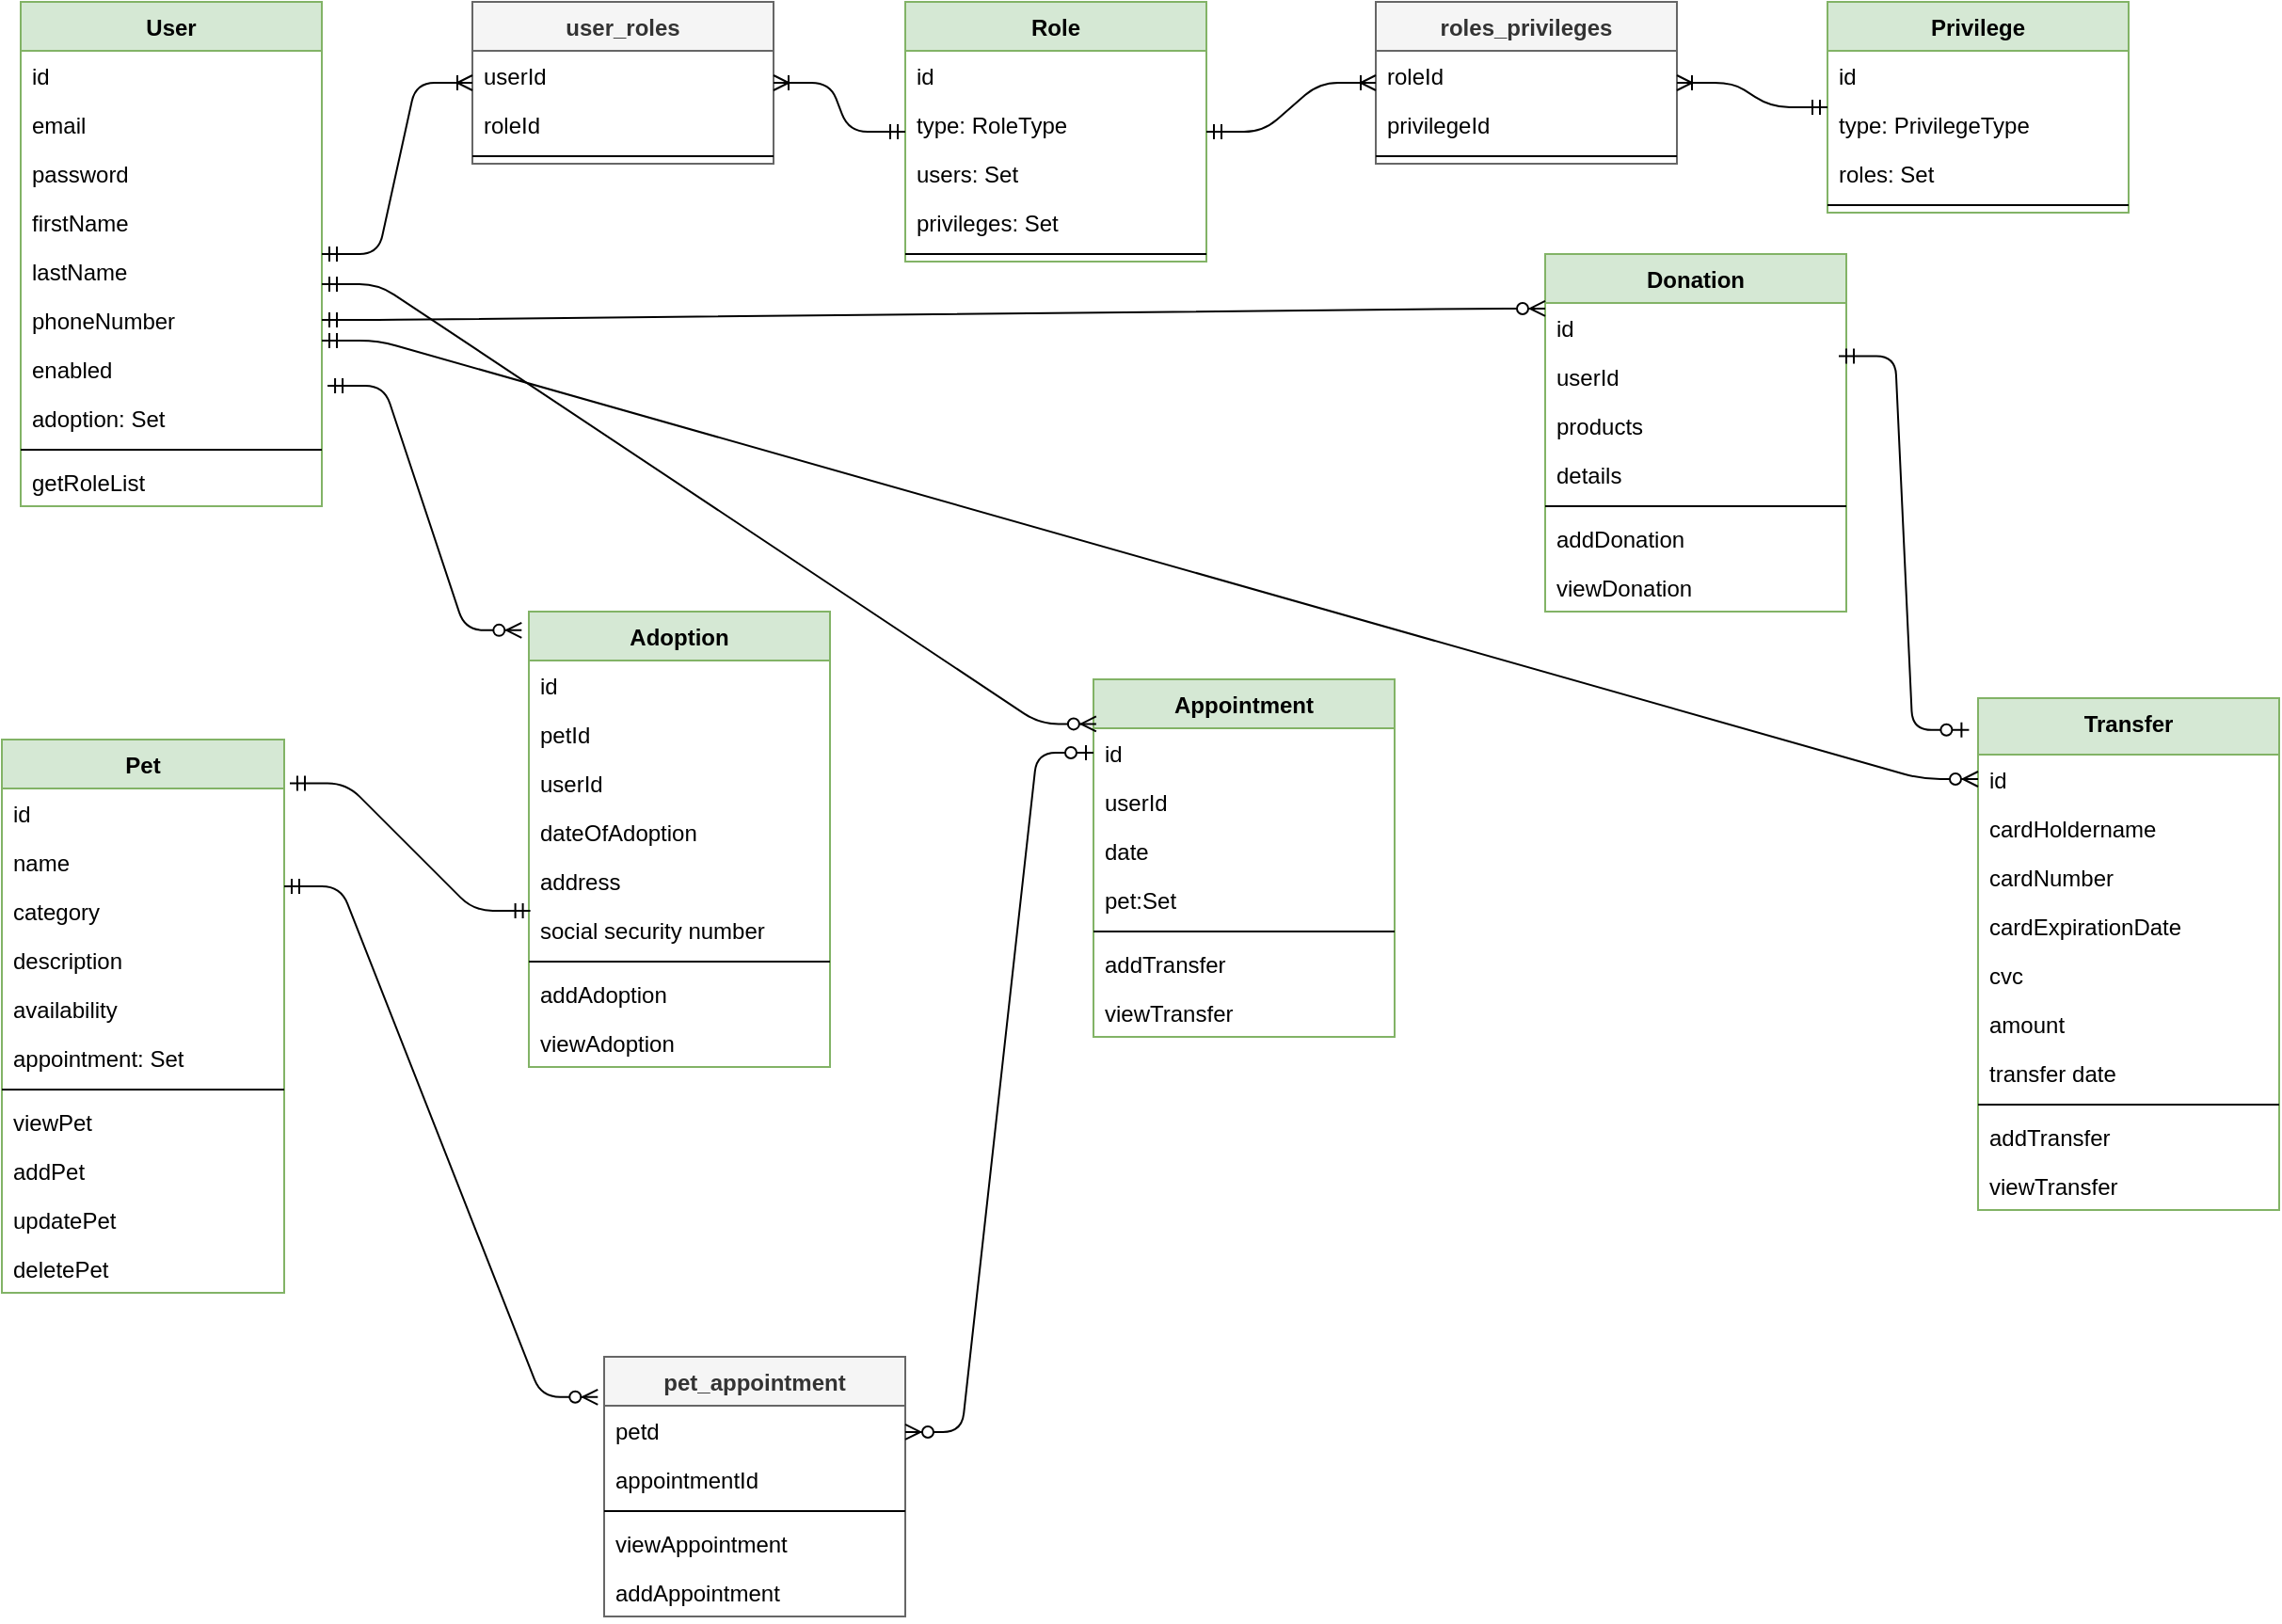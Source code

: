 <mxfile version="14.7.4" type="embed" pages="2"><diagram id="1iNeDtqRumntLxgnwPfv" name="db"><mxGraphModel dx="2181" dy="1061" grid="1" gridSize="10" guides="1" tooltips="1" connect="1" arrows="1" fold="1" page="1" pageScale="1" pageWidth="850" pageHeight="1100" math="0" shadow="0"><root><mxCell id="0"/><mxCell id="1" parent="0"/><mxCell id="108" value="User" style="swimlane;fontStyle=1;align=center;verticalAlign=top;childLayout=stackLayout;horizontal=1;startSize=26;horizontalStack=0;resizeParent=1;resizeParentMax=0;resizeLast=0;collapsible=1;marginBottom=0;fillColor=#d5e8d4;strokeColor=#82b366;" parent="1" vertex="1"><mxGeometry x="40" y="40" width="160" height="268" as="geometry"/></mxCell><mxCell id="109" value="id" style="text;strokeColor=none;fillColor=none;align=left;verticalAlign=top;spacingLeft=4;spacingRight=4;overflow=hidden;rotatable=0;points=[[0,0.5],[1,0.5]];portConstraint=eastwest;" parent="108" vertex="1"><mxGeometry y="26" width="160" height="26" as="geometry"/></mxCell><mxCell id="110" value="email" style="text;strokeColor=none;fillColor=none;align=left;verticalAlign=top;spacingLeft=4;spacingRight=4;overflow=hidden;rotatable=0;points=[[0,0.5],[1,0.5]];portConstraint=eastwest;" parent="108" vertex="1"><mxGeometry y="52" width="160" height="26" as="geometry"/></mxCell><mxCell id="111" value="password" style="text;strokeColor=none;fillColor=none;align=left;verticalAlign=top;spacingLeft=4;spacingRight=4;overflow=hidden;rotatable=0;points=[[0,0.5],[1,0.5]];portConstraint=eastwest;" parent="108" vertex="1"><mxGeometry y="78" width="160" height="26" as="geometry"/></mxCell><mxCell id="113" value="firstName" style="text;strokeColor=none;fillColor=none;align=left;verticalAlign=top;spacingLeft=4;spacingRight=4;overflow=hidden;rotatable=0;points=[[0,0.5],[1,0.5]];portConstraint=eastwest;" parent="108" vertex="1"><mxGeometry y="104" width="160" height="26" as="geometry"/></mxCell><mxCell id="114" value="lastName" style="text;strokeColor=none;fillColor=none;align=left;verticalAlign=top;spacingLeft=4;spacingRight=4;overflow=hidden;rotatable=0;points=[[0,0.5],[1,0.5]];portConstraint=eastwest;" parent="108" vertex="1"><mxGeometry y="130" width="160" height="26" as="geometry"/></mxCell><mxCell id="115" value="phoneNumber" style="text;strokeColor=none;fillColor=none;align=left;verticalAlign=top;spacingLeft=4;spacingRight=4;overflow=hidden;rotatable=0;points=[[0,0.5],[1,0.5]];portConstraint=eastwest;" parent="108" vertex="1"><mxGeometry y="156" width="160" height="26" as="geometry"/></mxCell><mxCell id="183" value="enabled" style="text;strokeColor=none;fillColor=none;align=left;verticalAlign=top;spacingLeft=4;spacingRight=4;overflow=hidden;rotatable=0;points=[[0,0.5],[1,0.5]];portConstraint=eastwest;" parent="108" vertex="1"><mxGeometry y="182" width="160" height="26" as="geometry"/></mxCell><mxCell id="208" value="adoption: Set" style="text;strokeColor=none;fillColor=none;align=left;verticalAlign=top;spacingLeft=4;spacingRight=4;overflow=hidden;rotatable=0;points=[[0,0.5],[1,0.5]];portConstraint=eastwest;" parent="108" vertex="1"><mxGeometry y="208" width="160" height="26" as="geometry"/></mxCell><mxCell id="116" value="" style="line;strokeWidth=1;fillColor=none;align=left;verticalAlign=middle;spacingTop=-1;spacingLeft=3;spacingRight=3;rotatable=0;labelPosition=right;points=[];portConstraint=eastwest;" parent="108" vertex="1"><mxGeometry y="234" width="160" height="8" as="geometry"/></mxCell><mxCell id="117" value="getRoleList" style="text;strokeColor=none;fillColor=none;align=left;verticalAlign=top;spacingLeft=4;spacingRight=4;overflow=hidden;rotatable=0;points=[[0,0.5],[1,0.5]];portConstraint=eastwest;" parent="108" vertex="1"><mxGeometry y="242" width="160" height="26" as="geometry"/></mxCell><mxCell id="131" value="Role" style="swimlane;fontStyle=1;align=center;verticalAlign=top;childLayout=stackLayout;horizontal=1;startSize=26;horizontalStack=0;resizeParent=1;resizeParentMax=0;resizeLast=0;collapsible=1;marginBottom=0;fillColor=#d5e8d4;strokeColor=#82b366;" parent="1" vertex="1"><mxGeometry x="510" y="40" width="160" height="138" as="geometry"/></mxCell><mxCell id="132" value="id" style="text;strokeColor=none;fillColor=none;align=left;verticalAlign=top;spacingLeft=4;spacingRight=4;overflow=hidden;rotatable=0;points=[[0,0.5],[1,0.5]];portConstraint=eastwest;" parent="131" vertex="1"><mxGeometry y="26" width="160" height="26" as="geometry"/></mxCell><mxCell id="133" value="type: RoleType" style="text;strokeColor=none;fillColor=none;align=left;verticalAlign=top;spacingLeft=4;spacingRight=4;overflow=hidden;rotatable=0;points=[[0,0.5],[1,0.5]];portConstraint=eastwest;" parent="131" vertex="1"><mxGeometry y="52" width="160" height="26" as="geometry"/></mxCell><mxCell id="138" value="users: Set" style="text;strokeColor=none;fillColor=none;align=left;verticalAlign=top;spacingLeft=4;spacingRight=4;overflow=hidden;rotatable=0;points=[[0,0.5],[1,0.5]];portConstraint=eastwest;" parent="131" vertex="1"><mxGeometry y="78" width="160" height="26" as="geometry"/></mxCell><mxCell id="152" value="privileges: Set" style="text;strokeColor=none;fillColor=none;align=left;verticalAlign=top;spacingLeft=4;spacingRight=4;overflow=hidden;rotatable=0;points=[[0,0.5],[1,0.5]];portConstraint=eastwest;" parent="131" vertex="1"><mxGeometry y="104" width="160" height="26" as="geometry"/></mxCell><mxCell id="139" value="" style="line;strokeWidth=1;fillColor=none;align=left;verticalAlign=middle;spacingTop=-1;spacingLeft=3;spacingRight=3;rotatable=0;labelPosition=right;points=[];portConstraint=eastwest;" parent="131" vertex="1"><mxGeometry y="130" width="160" height="8" as="geometry"/></mxCell><mxCell id="154" value="Privilege" style="swimlane;fontStyle=1;align=center;verticalAlign=top;childLayout=stackLayout;horizontal=1;startSize=26;horizontalStack=0;resizeParent=1;resizeParentMax=0;resizeLast=0;collapsible=1;marginBottom=0;fillColor=#d5e8d4;strokeColor=#82b366;" parent="1" vertex="1"><mxGeometry x="1000" y="40" width="160" height="112" as="geometry"/></mxCell><mxCell id="155" value="id" style="text;strokeColor=none;fillColor=none;align=left;verticalAlign=top;spacingLeft=4;spacingRight=4;overflow=hidden;rotatable=0;points=[[0,0.5],[1,0.5]];portConstraint=eastwest;" parent="154" vertex="1"><mxGeometry y="26" width="160" height="26" as="geometry"/></mxCell><mxCell id="156" value="type: PrivilegeType" style="text;strokeColor=none;fillColor=none;align=left;verticalAlign=top;spacingLeft=4;spacingRight=4;overflow=hidden;rotatable=0;points=[[0,0.5],[1,0.5]];portConstraint=eastwest;" parent="154" vertex="1"><mxGeometry y="52" width="160" height="26" as="geometry"/></mxCell><mxCell id="158" value="roles: Set" style="text;strokeColor=none;fillColor=none;align=left;verticalAlign=top;spacingLeft=4;spacingRight=4;overflow=hidden;rotatable=0;points=[[0,0.5],[1,0.5]];portConstraint=eastwest;" parent="154" vertex="1"><mxGeometry y="78" width="160" height="26" as="geometry"/></mxCell><mxCell id="160" value="" style="line;strokeWidth=1;fillColor=none;align=left;verticalAlign=middle;spacingTop=-1;spacingLeft=3;spacingRight=3;rotatable=0;labelPosition=right;points=[];portConstraint=eastwest;" parent="154" vertex="1"><mxGeometry y="104" width="160" height="8" as="geometry"/></mxCell><mxCell id="162" value="roles_privileges" style="swimlane;fontStyle=1;align=center;verticalAlign=top;childLayout=stackLayout;horizontal=1;startSize=26;horizontalStack=0;resizeParent=1;resizeParentMax=0;resizeLast=0;collapsible=1;marginBottom=0;fillColor=#f5f5f5;strokeColor=#666666;fontColor=#333333;" parent="1" vertex="1"><mxGeometry x="760" y="40" width="160" height="86" as="geometry"/></mxCell><mxCell id="163" value="roleId" style="text;strokeColor=none;fillColor=none;align=left;verticalAlign=top;spacingLeft=4;spacingRight=4;overflow=hidden;rotatable=0;points=[[0,0.5],[1,0.5]];portConstraint=eastwest;" parent="162" vertex="1"><mxGeometry y="26" width="160" height="26" as="geometry"/></mxCell><mxCell id="164" value="privilegeId" style="text;strokeColor=none;fillColor=none;align=left;verticalAlign=top;spacingLeft=4;spacingRight=4;overflow=hidden;rotatable=0;points=[[0,0.5],[1,0.5]];portConstraint=eastwest;" parent="162" vertex="1"><mxGeometry y="52" width="160" height="26" as="geometry"/></mxCell><mxCell id="168" value="" style="line;strokeWidth=1;fillColor=none;align=left;verticalAlign=middle;spacingTop=-1;spacingLeft=3;spacingRight=3;rotatable=0;labelPosition=right;points=[];portConstraint=eastwest;" parent="162" vertex="1"><mxGeometry y="78" width="160" height="8" as="geometry"/></mxCell><mxCell id="171" value="user_roles" style="swimlane;fontStyle=1;align=center;verticalAlign=top;childLayout=stackLayout;horizontal=1;startSize=26;horizontalStack=0;resizeParent=1;resizeParentMax=0;resizeLast=0;collapsible=1;marginBottom=0;fillColor=#f5f5f5;strokeColor=#666666;fontColor=#333333;" parent="1" vertex="1"><mxGeometry x="280" y="40" width="160" height="86" as="geometry"/></mxCell><mxCell id="172" value="userId" style="text;strokeColor=none;fillColor=none;align=left;verticalAlign=top;spacingLeft=4;spacingRight=4;overflow=hidden;rotatable=0;points=[[0,0.5],[1,0.5]];portConstraint=eastwest;" parent="171" vertex="1"><mxGeometry y="26" width="160" height="26" as="geometry"/></mxCell><mxCell id="173" value="roleId" style="text;strokeColor=none;fillColor=none;align=left;verticalAlign=top;spacingLeft=4;spacingRight=4;overflow=hidden;rotatable=0;points=[[0,0.5],[1,0.5]];portConstraint=eastwest;" parent="171" vertex="1"><mxGeometry y="52" width="160" height="26" as="geometry"/></mxCell><mxCell id="174" value="" style="line;strokeWidth=1;fillColor=none;align=left;verticalAlign=middle;spacingTop=-1;spacingLeft=3;spacingRight=3;rotatable=0;labelPosition=right;points=[];portConstraint=eastwest;" parent="171" vertex="1"><mxGeometry y="78" width="160" height="8" as="geometry"/></mxCell><mxCell id="176" value="" style="edgeStyle=entityRelationEdgeStyle;fontSize=12;html=1;endArrow=ERoneToMany;startArrow=ERmandOne;" parent="1" source="108" target="171" edge="1"><mxGeometry width="100" height="100" relative="1" as="geometry"><mxPoint x="300" y="245" as="sourcePoint"/><mxPoint x="400" y="245" as="targetPoint"/></mxGeometry></mxCell><mxCell id="177" value="" style="edgeStyle=entityRelationEdgeStyle;fontSize=12;html=1;endArrow=ERoneToMany;startArrow=ERmandOne;" parent="1" source="131" target="171" edge="1"><mxGeometry width="100" height="100" relative="1" as="geometry"><mxPoint x="480" y="215" as="sourcePoint"/><mxPoint x="440" y="308" as="targetPoint"/></mxGeometry></mxCell><mxCell id="178" value="" style="edgeStyle=entityRelationEdgeStyle;fontSize=12;html=1;endArrow=ERoneToMany;startArrow=ERmandOne;" parent="1" source="131" target="162" edge="1"><mxGeometry width="100" height="100" relative="1" as="geometry"><mxPoint x="600" y="344.0" as="sourcePoint"/><mxPoint x="670" y="305" as="targetPoint"/></mxGeometry></mxCell><mxCell id="179" value="" style="edgeStyle=entityRelationEdgeStyle;fontSize=12;html=1;endArrow=ERoneToMany;startArrow=ERmandOne;" parent="1" source="154" target="162" edge="1"><mxGeometry width="100" height="100" relative="1" as="geometry"><mxPoint x="940" y="425.0" as="sourcePoint"/><mxPoint x="830" y="425" as="targetPoint"/></mxGeometry></mxCell><mxCell id="184" value="Pet" style="swimlane;fontStyle=1;align=center;verticalAlign=top;childLayout=stackLayout;horizontal=1;startSize=26;horizontalStack=0;resizeParent=1;resizeParentMax=0;resizeLast=0;collapsible=1;marginBottom=0;fillColor=#d5e8d4;strokeColor=#82b366;" parent="1" vertex="1"><mxGeometry x="30" y="432" width="150" height="294" as="geometry"/></mxCell><mxCell id="185" value="id" style="text;strokeColor=none;fillColor=none;align=left;verticalAlign=top;spacingLeft=4;spacingRight=4;overflow=hidden;rotatable=0;points=[[0,0.5],[1,0.5]];portConstraint=eastwest;" parent="184" vertex="1"><mxGeometry y="26" width="150" height="26" as="geometry"/></mxCell><mxCell id="186" value="name" style="text;strokeColor=none;fillColor=none;align=left;verticalAlign=top;spacingLeft=4;spacingRight=4;overflow=hidden;rotatable=0;points=[[0,0.5],[1,0.5]];portConstraint=eastwest;" parent="184" vertex="1"><mxGeometry y="52" width="150" height="26" as="geometry"/></mxCell><mxCell id="188" value="category" style="text;strokeColor=none;fillColor=none;align=left;verticalAlign=top;spacingLeft=4;spacingRight=4;overflow=hidden;rotatable=0;points=[[0,0.5],[1,0.5]];portConstraint=eastwest;" parent="184" vertex="1"><mxGeometry y="78" width="150" height="26" as="geometry"/></mxCell><mxCell id="187" value="description" style="text;strokeColor=none;fillColor=none;align=left;verticalAlign=top;spacingLeft=4;spacingRight=4;overflow=hidden;rotatable=0;points=[[0,0.5],[1,0.5]];portConstraint=eastwest;" parent="184" vertex="1"><mxGeometry y="104" width="150" height="26" as="geometry"/></mxCell><mxCell id="271" value="availability" style="text;strokeColor=none;fillColor=none;align=left;verticalAlign=top;spacingLeft=4;spacingRight=4;overflow=hidden;rotatable=0;points=[[0,0.5],[1,0.5]];portConstraint=eastwest;" vertex="1" parent="184"><mxGeometry y="130" width="150" height="26" as="geometry"/></mxCell><mxCell id="258" value="appointment: Set" style="text;strokeColor=none;fillColor=none;align=left;verticalAlign=top;spacingLeft=4;spacingRight=4;overflow=hidden;rotatable=0;points=[[0,0.5],[1,0.5]];portConstraint=eastwest;" parent="184" vertex="1"><mxGeometry y="156" width="150" height="26" as="geometry"/></mxCell><mxCell id="190" value="" style="line;strokeWidth=1;fillColor=none;align=left;verticalAlign=middle;spacingTop=-1;spacingLeft=3;spacingRight=3;rotatable=0;labelPosition=right;points=[];portConstraint=eastwest;" parent="184" vertex="1"><mxGeometry y="182" width="150" height="8" as="geometry"/></mxCell><mxCell id="194" value="viewPet" style="text;strokeColor=none;fillColor=none;align=left;verticalAlign=top;spacingLeft=4;spacingRight=4;overflow=hidden;rotatable=0;points=[[0,0.5],[1,0.5]];portConstraint=eastwest;" parent="184" vertex="1"><mxGeometry y="190" width="150" height="26" as="geometry"/></mxCell><mxCell id="191" value="addPet" style="text;strokeColor=none;fillColor=none;align=left;verticalAlign=top;spacingLeft=4;spacingRight=4;overflow=hidden;rotatable=0;points=[[0,0.5],[1,0.5]];portConstraint=eastwest;" parent="184" vertex="1"><mxGeometry y="216" width="150" height="26" as="geometry"/></mxCell><mxCell id="192" value="updatePet" style="text;strokeColor=none;fillColor=none;align=left;verticalAlign=top;spacingLeft=4;spacingRight=4;overflow=hidden;rotatable=0;points=[[0,0.5],[1,0.5]];portConstraint=eastwest;" parent="184" vertex="1"><mxGeometry y="242" width="150" height="26" as="geometry"/></mxCell><mxCell id="193" value="deletePet" style="text;strokeColor=none;fillColor=none;align=left;verticalAlign=top;spacingLeft=4;spacingRight=4;overflow=hidden;rotatable=0;points=[[0,0.5],[1,0.5]];portConstraint=eastwest;" parent="184" vertex="1"><mxGeometry y="268" width="150" height="26" as="geometry"/></mxCell><mxCell id="195" value="Adoption" style="swimlane;fontStyle=1;align=center;verticalAlign=top;childLayout=stackLayout;horizontal=1;startSize=26;horizontalStack=0;resizeParent=1;resizeParentMax=0;resizeLast=0;collapsible=1;marginBottom=0;fillColor=#d5e8d4;strokeColor=#82b366;" parent="1" vertex="1"><mxGeometry x="310" y="364" width="160" height="242" as="geometry"/></mxCell><mxCell id="196" value="id" style="text;strokeColor=none;fillColor=none;align=left;verticalAlign=top;spacingLeft=4;spacingRight=4;overflow=hidden;rotatable=0;points=[[0,0.5],[1,0.5]];portConstraint=eastwest;" parent="195" vertex="1"><mxGeometry y="26" width="160" height="26" as="geometry"/></mxCell><mxCell id="206" value="petId" style="text;strokeColor=none;fillColor=none;align=left;verticalAlign=top;spacingLeft=4;spacingRight=4;overflow=hidden;rotatable=0;points=[[0,0.5],[1,0.5]];portConstraint=eastwest;" parent="195" vertex="1"><mxGeometry y="52" width="160" height="26" as="geometry"/></mxCell><mxCell id="207" value="userId" style="text;strokeColor=none;fillColor=none;align=left;verticalAlign=top;spacingLeft=4;spacingRight=4;overflow=hidden;rotatable=0;points=[[0,0.5],[1,0.5]];portConstraint=eastwest;" parent="195" vertex="1"><mxGeometry y="78" width="160" height="26" as="geometry"/></mxCell><mxCell id="197" value="dateOfAdoption" style="text;strokeColor=none;fillColor=none;align=left;verticalAlign=top;spacingLeft=4;spacingRight=4;overflow=hidden;rotatable=0;points=[[0,0.5],[1,0.5]];portConstraint=eastwest;" parent="195" vertex="1"><mxGeometry y="104" width="160" height="26" as="geometry"/></mxCell><mxCell id="199" value="address" style="text;strokeColor=none;fillColor=none;align=left;verticalAlign=top;spacingLeft=4;spacingRight=4;overflow=hidden;rotatable=0;points=[[0,0.5],[1,0.5]];portConstraint=eastwest;" parent="195" vertex="1"><mxGeometry y="130" width="160" height="26" as="geometry"/></mxCell><mxCell id="205" value="social security number" style="text;strokeColor=none;fillColor=none;align=left;verticalAlign=top;spacingLeft=4;spacingRight=4;overflow=hidden;rotatable=0;points=[[0,0.5],[1,0.5]];portConstraint=eastwest;" parent="195" vertex="1"><mxGeometry y="156" width="160" height="26" as="geometry"/></mxCell><mxCell id="200" value="" style="line;strokeWidth=1;fillColor=none;align=left;verticalAlign=middle;spacingTop=-1;spacingLeft=3;spacingRight=3;rotatable=0;labelPosition=right;points=[];portConstraint=eastwest;" parent="195" vertex="1"><mxGeometry y="182" width="160" height="8" as="geometry"/></mxCell><mxCell id="209" value="addAdoption" style="text;strokeColor=none;fillColor=none;align=left;verticalAlign=top;spacingLeft=4;spacingRight=4;overflow=hidden;rotatable=0;points=[[0,0.5],[1,0.5]];portConstraint=eastwest;" parent="195" vertex="1"><mxGeometry y="190" width="160" height="26" as="geometry"/></mxCell><mxCell id="203" value="viewAdoption" style="text;strokeColor=none;fillColor=none;align=left;verticalAlign=top;spacingLeft=4;spacingRight=4;overflow=hidden;rotatable=0;points=[[0,0.5],[1,0.5]];portConstraint=eastwest;" parent="195" vertex="1"><mxGeometry y="216" width="160" height="26" as="geometry"/></mxCell><mxCell id="211" value="" style="edgeStyle=entityRelationEdgeStyle;fontSize=12;html=1;endArrow=ERmandOne;startArrow=ERmandOne;entryX=0.005;entryY=1.115;entryDx=0;entryDy=0;entryPerimeter=0;exitX=1.02;exitY=0.079;exitDx=0;exitDy=0;exitPerimeter=0;" parent="1" source="184" edge="1"><mxGeometry width="100" height="100" relative="1" as="geometry"><mxPoint x="200" y="420" as="sourcePoint"/><mxPoint x="310.8" y="522.99" as="targetPoint"/></mxGeometry></mxCell><mxCell id="212" value="Donation" style="swimlane;fontStyle=1;align=center;verticalAlign=top;childLayout=stackLayout;horizontal=1;startSize=26;horizontalStack=0;resizeParent=1;resizeParentMax=0;resizeLast=0;collapsible=1;marginBottom=0;fillColor=#d5e8d4;strokeColor=#82b366;" parent="1" vertex="1"><mxGeometry x="850" y="174" width="160" height="190" as="geometry"/></mxCell><mxCell id="213" value="id" style="text;strokeColor=none;fillColor=none;align=left;verticalAlign=top;spacingLeft=4;spacingRight=4;overflow=hidden;rotatable=0;points=[[0,0.5],[1,0.5]];portConstraint=eastwest;" parent="212" vertex="1"><mxGeometry y="26" width="160" height="26" as="geometry"/></mxCell><mxCell id="215" value="userId" style="text;strokeColor=none;fillColor=none;align=left;verticalAlign=top;spacingLeft=4;spacingRight=4;overflow=hidden;rotatable=0;points=[[0,0.5],[1,0.5]];portConstraint=eastwest;" parent="212" vertex="1"><mxGeometry y="52" width="160" height="26" as="geometry"/></mxCell><mxCell id="216" value="products" style="text;strokeColor=none;fillColor=none;align=left;verticalAlign=top;spacingLeft=4;spacingRight=4;overflow=hidden;rotatable=0;points=[[0,0.5],[1,0.5]];portConstraint=eastwest;" parent="212" vertex="1"><mxGeometry y="78" width="160" height="26" as="geometry"/></mxCell><mxCell id="217" value="details" style="text;strokeColor=none;fillColor=none;align=left;verticalAlign=top;spacingLeft=4;spacingRight=4;overflow=hidden;rotatable=0;points=[[0,0.5],[1,0.5]];portConstraint=eastwest;" parent="212" vertex="1"><mxGeometry y="104" width="160" height="26" as="geometry"/></mxCell><mxCell id="221" value="" style="line;strokeWidth=1;fillColor=none;align=left;verticalAlign=middle;spacingTop=-1;spacingLeft=3;spacingRight=3;rotatable=0;labelPosition=right;points=[];portConstraint=eastwest;" parent="212" vertex="1"><mxGeometry y="130" width="160" height="8" as="geometry"/></mxCell><mxCell id="222" value="addDonation" style="text;strokeColor=none;fillColor=none;align=left;verticalAlign=top;spacingLeft=4;spacingRight=4;overflow=hidden;rotatable=0;points=[[0,0.5],[1,0.5]];portConstraint=eastwest;" parent="212" vertex="1"><mxGeometry y="138" width="160" height="26" as="geometry"/></mxCell><mxCell id="223" value="viewDonation" style="text;strokeColor=none;fillColor=none;align=left;verticalAlign=top;spacingLeft=4;spacingRight=4;overflow=hidden;rotatable=0;points=[[0,0.5],[1,0.5]];portConstraint=eastwest;" parent="212" vertex="1"><mxGeometry y="164" width="160" height="26" as="geometry"/></mxCell><mxCell id="225" value="" style="edgeStyle=entityRelationEdgeStyle;fontSize=12;html=1;endArrow=ERzeroToMany;startArrow=ERmandOne;exitX=1;exitY=0.5;exitDx=0;exitDy=0;entryX=0;entryY=0.115;entryDx=0;entryDy=0;entryPerimeter=0;" parent="1" source="115" target="213" edge="1"><mxGeometry width="100" height="100" relative="1" as="geometry"><mxPoint x="420" y="420" as="sourcePoint"/><mxPoint x="520" y="320" as="targetPoint"/></mxGeometry></mxCell><mxCell id="226" value="" style="edgeStyle=entityRelationEdgeStyle;fontSize=12;html=1;endArrow=ERzeroToMany;startArrow=ERmandOne;exitX=1.019;exitY=0.846;exitDx=0;exitDy=0;exitPerimeter=0;entryX=-0.024;entryY=0.041;entryDx=0;entryDy=0;entryPerimeter=0;" parent="1" source="183" target="195" edge="1"><mxGeometry width="100" height="100" relative="1" as="geometry"><mxPoint x="-30" y="290" as="sourcePoint"/><mxPoint x="290" y="401" as="targetPoint"/></mxGeometry></mxCell><mxCell id="227" value="Transfer" style="swimlane;fontStyle=1;align=center;verticalAlign=top;childLayout=stackLayout;horizontal=1;startSize=30;horizontalStack=0;resizeParent=1;resizeParentMax=0;resizeLast=0;collapsible=1;marginBottom=0;fillColor=#d5e8d4;strokeColor=#82b366;" parent="1" vertex="1"><mxGeometry x="1080" y="410" width="160" height="272" as="geometry"/></mxCell><mxCell id="228" value="id" style="text;strokeColor=none;fillColor=none;align=left;verticalAlign=top;spacingLeft=4;spacingRight=4;overflow=hidden;rotatable=0;points=[[0,0.5],[1,0.5]];portConstraint=eastwest;" parent="227" vertex="1"><mxGeometry y="30" width="160" height="26" as="geometry"/></mxCell><mxCell id="229" value="cardHoldername" style="text;strokeColor=none;fillColor=none;align=left;verticalAlign=top;spacingLeft=4;spacingRight=4;overflow=hidden;rotatable=0;points=[[0,0.5],[1,0.5]];portConstraint=eastwest;" parent="227" vertex="1"><mxGeometry y="56" width="160" height="26" as="geometry"/></mxCell><mxCell id="230" value="cardNumber" style="text;strokeColor=none;fillColor=none;align=left;verticalAlign=top;spacingLeft=4;spacingRight=4;overflow=hidden;rotatable=0;points=[[0,0.5],[1,0.5]];portConstraint=eastwest;" parent="227" vertex="1"><mxGeometry y="82" width="160" height="26" as="geometry"/></mxCell><mxCell id="231" value="cardExpirationDate" style="text;strokeColor=none;fillColor=none;align=left;verticalAlign=top;spacingLeft=4;spacingRight=4;overflow=hidden;rotatable=0;points=[[0,0.5],[1,0.5]];portConstraint=eastwest;" parent="227" vertex="1"><mxGeometry y="108" width="160" height="26" as="geometry"/></mxCell><mxCell id="237" value="cvc" style="text;strokeColor=none;fillColor=none;align=left;verticalAlign=top;spacingLeft=4;spacingRight=4;overflow=hidden;rotatable=0;points=[[0,0.5],[1,0.5]];portConstraint=eastwest;" parent="227" vertex="1"><mxGeometry y="134" width="160" height="26" as="geometry"/></mxCell><mxCell id="272" value="amount" style="text;strokeColor=none;fillColor=none;align=left;verticalAlign=top;spacingLeft=4;spacingRight=4;overflow=hidden;rotatable=0;points=[[0,0.5],[1,0.5]];portConstraint=eastwest;" vertex="1" parent="227"><mxGeometry y="160" width="160" height="26" as="geometry"/></mxCell><mxCell id="236" value="transfer date" style="text;strokeColor=none;fillColor=none;align=left;verticalAlign=top;spacingLeft=4;spacingRight=4;overflow=hidden;rotatable=0;points=[[0,0.5],[1,0.5]];portConstraint=eastwest;" parent="227" vertex="1"><mxGeometry y="186" width="160" height="26" as="geometry"/></mxCell><mxCell id="232" value="" style="line;strokeWidth=1;fillColor=none;align=left;verticalAlign=middle;spacingTop=-1;spacingLeft=3;spacingRight=3;rotatable=0;labelPosition=right;points=[];portConstraint=eastwest;" parent="227" vertex="1"><mxGeometry y="212" width="160" height="8" as="geometry"/></mxCell><mxCell id="233" value="addTransfer" style="text;strokeColor=none;fillColor=none;align=left;verticalAlign=top;spacingLeft=4;spacingRight=4;overflow=hidden;rotatable=0;points=[[0,0.5],[1,0.5]];portConstraint=eastwest;" parent="227" vertex="1"><mxGeometry y="220" width="160" height="26" as="geometry"/></mxCell><mxCell id="234" value="viewTransfer" style="text;strokeColor=none;fillColor=none;align=left;verticalAlign=top;spacingLeft=4;spacingRight=4;overflow=hidden;rotatable=0;points=[[0,0.5],[1,0.5]];portConstraint=eastwest;" parent="227" vertex="1"><mxGeometry y="246" width="160" height="26" as="geometry"/></mxCell><mxCell id="238" value="" style="edgeStyle=entityRelationEdgeStyle;fontSize=12;html=1;endArrow=ERzeroToOne;startArrow=ERmandOne;exitX=0.975;exitY=0.086;exitDx=0;exitDy=0;exitPerimeter=0;entryX=-0.03;entryY=0.062;entryDx=0;entryDy=0;entryPerimeter=0;" parent="1" source="215" target="227" edge="1"><mxGeometry width="100" height="100" relative="1" as="geometry"><mxPoint x="700" y="462" as="sourcePoint"/><mxPoint x="800" y="362" as="targetPoint"/></mxGeometry></mxCell><mxCell id="239" value="" style="edgeStyle=entityRelationEdgeStyle;fontSize=12;html=1;endArrow=ERzeroToMany;startArrow=ERmandOne;exitX=1;exitY=0.923;exitDx=0;exitDy=0;exitPerimeter=0;entryX=0;entryY=0.5;entryDx=0;entryDy=0;" parent="1" source="115" target="228" edge="1"><mxGeometry width="100" height="100" relative="1" as="geometry"><mxPoint x="210" y="220" as="sourcePoint"/><mxPoint x="808" y="610" as="targetPoint"/></mxGeometry></mxCell><mxCell id="241" value="Appointment" style="swimlane;fontStyle=1;align=center;verticalAlign=top;childLayout=stackLayout;horizontal=1;startSize=26;horizontalStack=0;resizeParent=1;resizeParentMax=0;resizeLast=0;collapsible=1;marginBottom=0;fillColor=#d5e8d4;strokeColor=#82b366;" parent="1" vertex="1"><mxGeometry x="610" y="400" width="160" height="190" as="geometry"/></mxCell><mxCell id="242" value="id" style="text;strokeColor=none;fillColor=none;align=left;verticalAlign=top;spacingLeft=4;spacingRight=4;overflow=hidden;rotatable=0;points=[[0,0.5],[1,0.5]];portConstraint=eastwest;" parent="241" vertex="1"><mxGeometry y="26" width="160" height="26" as="geometry"/></mxCell><mxCell id="243" value="userId" style="text;strokeColor=none;fillColor=none;align=left;verticalAlign=top;spacingLeft=4;spacingRight=4;overflow=hidden;rotatable=0;points=[[0,0.5],[1,0.5]];portConstraint=eastwest;" parent="241" vertex="1"><mxGeometry y="52" width="160" height="26" as="geometry"/></mxCell><mxCell id="244" value="date" style="text;strokeColor=none;fillColor=none;align=left;verticalAlign=top;spacingLeft=4;spacingRight=4;overflow=hidden;rotatable=0;points=[[0,0.5],[1,0.5]];portConstraint=eastwest;" parent="241" vertex="1"><mxGeometry y="78" width="160" height="26" as="geometry"/></mxCell><mxCell id="246" value="pet:Set" style="text;strokeColor=none;fillColor=none;align=left;verticalAlign=top;spacingLeft=4;spacingRight=4;overflow=hidden;rotatable=0;points=[[0,0.5],[1,0.5]];portConstraint=eastwest;" parent="241" vertex="1"><mxGeometry y="104" width="160" height="26" as="geometry"/></mxCell><mxCell id="248" value="" style="line;strokeWidth=1;fillColor=none;align=left;verticalAlign=middle;spacingTop=-1;spacingLeft=3;spacingRight=3;rotatable=0;labelPosition=right;points=[];portConstraint=eastwest;" parent="241" vertex="1"><mxGeometry y="130" width="160" height="8" as="geometry"/></mxCell><mxCell id="249" value="addTransfer" style="text;strokeColor=none;fillColor=none;align=left;verticalAlign=top;spacingLeft=4;spacingRight=4;overflow=hidden;rotatable=0;points=[[0,0.5],[1,0.5]];portConstraint=eastwest;" parent="241" vertex="1"><mxGeometry y="138" width="160" height="26" as="geometry"/></mxCell><mxCell id="250" value="viewTransfer" style="text;strokeColor=none;fillColor=none;align=left;verticalAlign=top;spacingLeft=4;spacingRight=4;overflow=hidden;rotatable=0;points=[[0,0.5],[1,0.5]];portConstraint=eastwest;" parent="241" vertex="1"><mxGeometry y="164" width="160" height="26" as="geometry"/></mxCell><mxCell id="254" value="pet_appointment" style="swimlane;fontStyle=1;align=center;verticalAlign=top;childLayout=stackLayout;horizontal=1;startSize=26;horizontalStack=0;resizeParent=1;resizeParentMax=0;resizeLast=0;collapsible=1;marginBottom=0;fillColor=#f5f5f5;strokeColor=#666666;fontColor=#333333;" parent="1" vertex="1"><mxGeometry x="350" y="760" width="160" height="138" as="geometry"/></mxCell><mxCell id="255" value="petd" style="text;strokeColor=none;fillColor=none;align=left;verticalAlign=top;spacingLeft=4;spacingRight=4;overflow=hidden;rotatable=0;points=[[0,0.5],[1,0.5]];portConstraint=eastwest;" parent="254" vertex="1"><mxGeometry y="26" width="160" height="26" as="geometry"/></mxCell><mxCell id="256" value="appointmentId" style="text;strokeColor=none;fillColor=none;align=left;verticalAlign=top;spacingLeft=4;spacingRight=4;overflow=hidden;rotatable=0;points=[[0,0.5],[1,0.5]];portConstraint=eastwest;" parent="254" vertex="1"><mxGeometry y="52" width="160" height="26" as="geometry"/></mxCell><mxCell id="257" value="" style="line;strokeWidth=1;fillColor=none;align=left;verticalAlign=middle;spacingTop=-1;spacingLeft=3;spacingRight=3;rotatable=0;labelPosition=right;points=[];portConstraint=eastwest;" parent="254" vertex="1"><mxGeometry y="78" width="160" height="8" as="geometry"/></mxCell><mxCell id="263" value="viewAppointment" style="text;strokeColor=none;fillColor=none;align=left;verticalAlign=top;spacingLeft=4;spacingRight=4;overflow=hidden;rotatable=0;points=[[0,0.5],[1,0.5]];portConstraint=eastwest;" parent="254" vertex="1"><mxGeometry y="86" width="160" height="26" as="geometry"/></mxCell><mxCell id="265" value="addAppointment" style="text;strokeColor=none;fillColor=none;align=left;verticalAlign=top;spacingLeft=4;spacingRight=4;overflow=hidden;rotatable=0;points=[[0,0.5],[1,0.5]];portConstraint=eastwest;" parent="254" vertex="1"><mxGeometry y="112" width="160" height="26" as="geometry"/></mxCell><mxCell id="252" value="" style="edgeStyle=entityRelationEdgeStyle;fontSize=12;html=1;endArrow=ERzeroToMany;startArrow=ERmandOne;exitX=1;exitY=0.769;exitDx=0;exitDy=0;exitPerimeter=0;entryX=0.009;entryY=-0.088;entryDx=0;entryDy=0;entryPerimeter=0;" parent="1" source="114" target="242" edge="1"><mxGeometry width="100" height="100" relative="1" as="geometry"><mxPoint x="940" y="400" as="sourcePoint"/><mxPoint x="1020" y="300" as="targetPoint"/></mxGeometry></mxCell><mxCell id="269" value="" style="edgeStyle=entityRelationEdgeStyle;fontSize=12;html=1;endArrow=ERzeroToMany;startArrow=ERmandOne;entryX=-0.021;entryY=0.155;entryDx=0;entryDy=0;entryPerimeter=0;" parent="1" target="254" edge="1"><mxGeometry width="100" height="100" relative="1" as="geometry"><mxPoint x="180" y="510" as="sourcePoint"/><mxPoint x="280" y="410" as="targetPoint"/></mxGeometry></mxCell><mxCell id="270" value="" style="edgeStyle=entityRelationEdgeStyle;fontSize=12;html=1;endArrow=ERzeroToMany;startArrow=ERzeroToOne;entryX=1;entryY=0.538;entryDx=0;entryDy=0;entryPerimeter=0;exitX=0;exitY=0.5;exitDx=0;exitDy=0;" parent="1" source="242" target="255" edge="1"><mxGeometry width="100" height="100" relative="1" as="geometry"><mxPoint x="630" y="470" as="sourcePoint"/><mxPoint x="640" y="680" as="targetPoint"/></mxGeometry></mxCell></root></mxGraphModel></diagram><diagram id="6aSCpI7C30CoJHbIULjT" name="routing"><mxGraphModel dx="1360" dy="1208" grid="1" gridSize="10" guides="1" tooltips="1" connect="1" arrows="1" fold="1" page="1" pageScale="1" pageWidth="850" pageHeight="1100" math="0" shadow="0"><root><mxCell id="RzLAN-Q7Uu7yfAdAAKND-0"/><mxCell id="RzLAN-Q7Uu7yfAdAAKND-1" parent="RzLAN-Q7Uu7yfAdAAKND-0"/><mxCell id="RzLAN-Q7Uu7yfAdAAKND-2" style="edgeStyle=orthogonalEdgeStyle;rounded=0;orthogonalLoop=1;jettySize=auto;html=1;entryX=0;entryY=0.5;entryDx=0;entryDy=0;" edge="1" parent="RzLAN-Q7Uu7yfAdAAKND-1" source="RzLAN-Q7Uu7yfAdAAKND-3" target="RzLAN-Q7Uu7yfAdAAKND-15"><mxGeometry relative="1" as="geometry"/></mxCell><mxCell id="RzLAN-Q7Uu7yfAdAAKND-3" value="home" style="rounded=0;whiteSpace=wrap;html=1;" vertex="1" parent="RzLAN-Q7Uu7yfAdAAKND-1"><mxGeometry x="530" y="90" width="120" height="60" as="geometry"/></mxCell><mxCell id="RzLAN-Q7Uu7yfAdAAKND-4" value="" style="edgeStyle=orthogonalEdgeStyle;rounded=0;orthogonalLoop=1;jettySize=auto;html=1;" edge="1" parent="RzLAN-Q7Uu7yfAdAAKND-1" source="RzLAN-Q7Uu7yfAdAAKND-6" target="RzLAN-Q7Uu7yfAdAAKND-8"><mxGeometry relative="1" as="geometry"/></mxCell><mxCell id="RzLAN-Q7Uu7yfAdAAKND-5" style="edgeStyle=orthogonalEdgeStyle;rounded=0;orthogonalLoop=1;jettySize=auto;html=1;entryX=0;entryY=0.5;entryDx=0;entryDy=0;" edge="1" parent="RzLAN-Q7Uu7yfAdAAKND-1" source="RzLAN-Q7Uu7yfAdAAKND-6" target="RzLAN-Q7Uu7yfAdAAKND-10"><mxGeometry relative="1" as="geometry"/></mxCell><mxCell id="RzLAN-Q7Uu7yfAdAAKND-6" value="landing" style="rounded=0;whiteSpace=wrap;html=1;fillColor=#fff2cc;strokeColor=#d6b656;" vertex="1" parent="RzLAN-Q7Uu7yfAdAAKND-1"><mxGeometry x="10" y="90" width="120" height="60" as="geometry"/></mxCell><mxCell id="RzLAN-Q7Uu7yfAdAAKND-7" style="edgeStyle=orthogonalEdgeStyle;rounded=0;orthogonalLoop=1;jettySize=auto;html=1;entryX=0;entryY=0.5;entryDx=0;entryDy=0;" edge="1" parent="RzLAN-Q7Uu7yfAdAAKND-1" source="RzLAN-Q7Uu7yfAdAAKND-8" target="RzLAN-Q7Uu7yfAdAAKND-3"><mxGeometry relative="1" as="geometry"/></mxCell><mxCell id="RzLAN-Q7Uu7yfAdAAKND-8" value="login" style="whiteSpace=wrap;html=1;rounded=0;" vertex="1" parent="RzLAN-Q7Uu7yfAdAAKND-1"><mxGeometry x="345" y="90" width="120" height="60" as="geometry"/></mxCell><mxCell id="RzLAN-Q7Uu7yfAdAAKND-9" style="edgeStyle=orthogonalEdgeStyle;rounded=0;orthogonalLoop=1;jettySize=auto;html=1;" edge="1" parent="RzLAN-Q7Uu7yfAdAAKND-1" source="RzLAN-Q7Uu7yfAdAAKND-10" target="RzLAN-Q7Uu7yfAdAAKND-8"><mxGeometry relative="1" as="geometry"/></mxCell><mxCell id="RzLAN-Q7Uu7yfAdAAKND-10" value="register" style="whiteSpace=wrap;html=1;rounded=0;" vertex="1" parent="RzLAN-Q7Uu7yfAdAAKND-1"><mxGeometry x="210" y="180" width="120" height="60" as="geometry"/></mxCell><mxCell id="RzLAN-Q7Uu7yfAdAAKND-11" style="edgeStyle=orthogonalEdgeStyle;rounded=0;orthogonalLoop=1;jettySize=auto;html=1;" edge="1" parent="RzLAN-Q7Uu7yfAdAAKND-1" source="RzLAN-Q7Uu7yfAdAAKND-15" target="RzLAN-Q7Uu7yfAdAAKND-20"><mxGeometry relative="1" as="geometry"/></mxCell><mxCell id="RzLAN-Q7Uu7yfAdAAKND-12" style="edgeStyle=orthogonalEdgeStyle;rounded=0;orthogonalLoop=1;jettySize=auto;html=1;entryX=0.5;entryY=0;entryDx=0;entryDy=0;" edge="1" parent="RzLAN-Q7Uu7yfAdAAKND-1" source="RzLAN-Q7Uu7yfAdAAKND-15" target="RzLAN-Q7Uu7yfAdAAKND-21"><mxGeometry relative="1" as="geometry"/></mxCell><mxCell id="RzLAN-Q7Uu7yfAdAAKND-13" style="edgeStyle=orthogonalEdgeStyle;rounded=0;orthogonalLoop=1;jettySize=auto;html=1;entryX=0;entryY=0.5;entryDx=0;entryDy=0;" edge="1" parent="RzLAN-Q7Uu7yfAdAAKND-1" source="RzLAN-Q7Uu7yfAdAAKND-15" target="RzLAN-Q7Uu7yfAdAAKND-19"><mxGeometry relative="1" as="geometry"/></mxCell><mxCell id="RzLAN-Q7Uu7yfAdAAKND-14" style="edgeStyle=orthogonalEdgeStyle;rounded=0;orthogonalLoop=1;jettySize=auto;html=1;entryX=0;entryY=0.5;entryDx=0;entryDy=0;" edge="1" parent="RzLAN-Q7Uu7yfAdAAKND-1" source="RzLAN-Q7Uu7yfAdAAKND-15" target="RzLAN-Q7Uu7yfAdAAKND-25"><mxGeometry relative="1" as="geometry"><Array as="points"><mxPoint x="900" y="120"/><mxPoint x="900" y="40"/></Array></mxGeometry></mxCell><mxCell id="RzLAN-Q7Uu7yfAdAAKND-15" value="projects" style="rounded=0;whiteSpace=wrap;html=1;" vertex="1" parent="RzLAN-Q7Uu7yfAdAAKND-1"><mxGeometry x="700" y="90" width="120" height="60" as="geometry"/></mxCell><mxCell id="RzLAN-Q7Uu7yfAdAAKND-16" value="" style="edgeStyle=orthogonalEdgeStyle;rounded=0;orthogonalLoop=1;jettySize=auto;html=1;" edge="1" parent="RzLAN-Q7Uu7yfAdAAKND-1" source="RzLAN-Q7Uu7yfAdAAKND-19" target="RzLAN-Q7Uu7yfAdAAKND-22"><mxGeometry relative="1" as="geometry"/></mxCell><mxCell id="RzLAN-Q7Uu7yfAdAAKND-17" style="edgeStyle=orthogonalEdgeStyle;rounded=0;orthogonalLoop=1;jettySize=auto;html=1;entryX=0;entryY=0.5;entryDx=0;entryDy=0;" edge="1" parent="RzLAN-Q7Uu7yfAdAAKND-1" source="RzLAN-Q7Uu7yfAdAAKND-19" target="RzLAN-Q7Uu7yfAdAAKND-23"><mxGeometry relative="1" as="geometry"/></mxCell><mxCell id="RzLAN-Q7Uu7yfAdAAKND-18" style="edgeStyle=orthogonalEdgeStyle;rounded=0;orthogonalLoop=1;jettySize=auto;html=1;entryX=0;entryY=0.5;entryDx=0;entryDy=0;" edge="1" parent="RzLAN-Q7Uu7yfAdAAKND-1" source="RzLAN-Q7Uu7yfAdAAKND-19" target="RzLAN-Q7Uu7yfAdAAKND-24"><mxGeometry relative="1" as="geometry"/></mxCell><mxCell id="RzLAN-Q7Uu7yfAdAAKND-19" value="backlog" style="rounded=0;whiteSpace=wrap;html=1;" vertex="1" parent="RzLAN-Q7Uu7yfAdAAKND-1"><mxGeometry x="1010" y="90" width="120" height="60" as="geometry"/></mxCell><mxCell id="RzLAN-Q7Uu7yfAdAAKND-20" value="add project form" style="rounded=0;whiteSpace=wrap;html=1;" vertex="1" parent="RzLAN-Q7Uu7yfAdAAKND-1"><mxGeometry x="700" y="180" width="120" height="60" as="geometry"/></mxCell><mxCell id="RzLAN-Q7Uu7yfAdAAKND-21" value="edit project form" style="rounded=0;whiteSpace=wrap;html=1;" vertex="1" parent="RzLAN-Q7Uu7yfAdAAKND-1"><mxGeometry x="840" y="180" width="120" height="60" as="geometry"/></mxCell><mxCell id="RzLAN-Q7Uu7yfAdAAKND-22" value="edit sprint form" style="whiteSpace=wrap;html=1;rounded=0;" vertex="1" parent="RzLAN-Q7Uu7yfAdAAKND-1"><mxGeometry x="1010" y="180" width="120" height="60" as="geometry"/></mxCell><mxCell id="RzLAN-Q7Uu7yfAdAAKND-23" value="add task form" style="rounded=0;whiteSpace=wrap;html=1;" vertex="1" parent="RzLAN-Q7Uu7yfAdAAKND-1"><mxGeometry x="1190" y="90" width="120" height="60" as="geometry"/></mxCell><mxCell id="RzLAN-Q7Uu7yfAdAAKND-24" value="edit task form" style="rounded=0;whiteSpace=wrap;html=1;" vertex="1" parent="RzLAN-Q7Uu7yfAdAAKND-1"><mxGeometry x="1190" y="170" width="120" height="60" as="geometry"/></mxCell><mxCell id="RzLAN-Q7Uu7yfAdAAKND-25" value="board" style="rounded=0;whiteSpace=wrap;html=1;fillColor=#d5e8d4;strokeColor=#82b366;" vertex="1" parent="RzLAN-Q7Uu7yfAdAAKND-1"><mxGeometry x="1010" y="10" width="120" height="60" as="geometry"/></mxCell></root></mxGraphModel></diagram></mxfile>